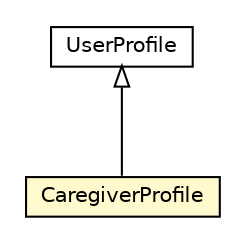 #!/usr/local/bin/dot
#
# Class diagram 
# Generated by UMLGraph version 5.1 (http://www.umlgraph.org/)
#

digraph G {
	edge [fontname="Helvetica",fontsize=10,labelfontname="Helvetica",labelfontsize=10];
	node [fontname="Helvetica",fontsize=10,shape=plaintext];
	nodesep=0.25;
	ranksep=0.5;
	// org.universAAL.ontology.profile.CaregiverProfile
	c3514250 [label=<<table title="org.universAAL.ontology.profile.CaregiverProfile" border="0" cellborder="1" cellspacing="0" cellpadding="2" port="p" bgcolor="lemonChiffon" href="./CaregiverProfile.html">
		<tr><td><table border="0" cellspacing="0" cellpadding="1">
<tr><td align="center" balign="center"> CaregiverProfile </td></tr>
		</table></td></tr>
		</table>>, fontname="Helvetica", fontcolor="black", fontsize=10.0];
	// org.universAAL.ontology.profile.UserProfile
	c3514255 [label=<<table title="org.universAAL.ontology.profile.UserProfile" border="0" cellborder="1" cellspacing="0" cellpadding="2" port="p" href="./UserProfile.html">
		<tr><td><table border="0" cellspacing="0" cellpadding="1">
<tr><td align="center" balign="center"> UserProfile </td></tr>
		</table></td></tr>
		</table>>, fontname="Helvetica", fontcolor="black", fontsize=10.0];
	//org.universAAL.ontology.profile.CaregiverProfile extends org.universAAL.ontology.profile.UserProfile
	c3514255:p -> c3514250:p [dir=back,arrowtail=empty];
}

